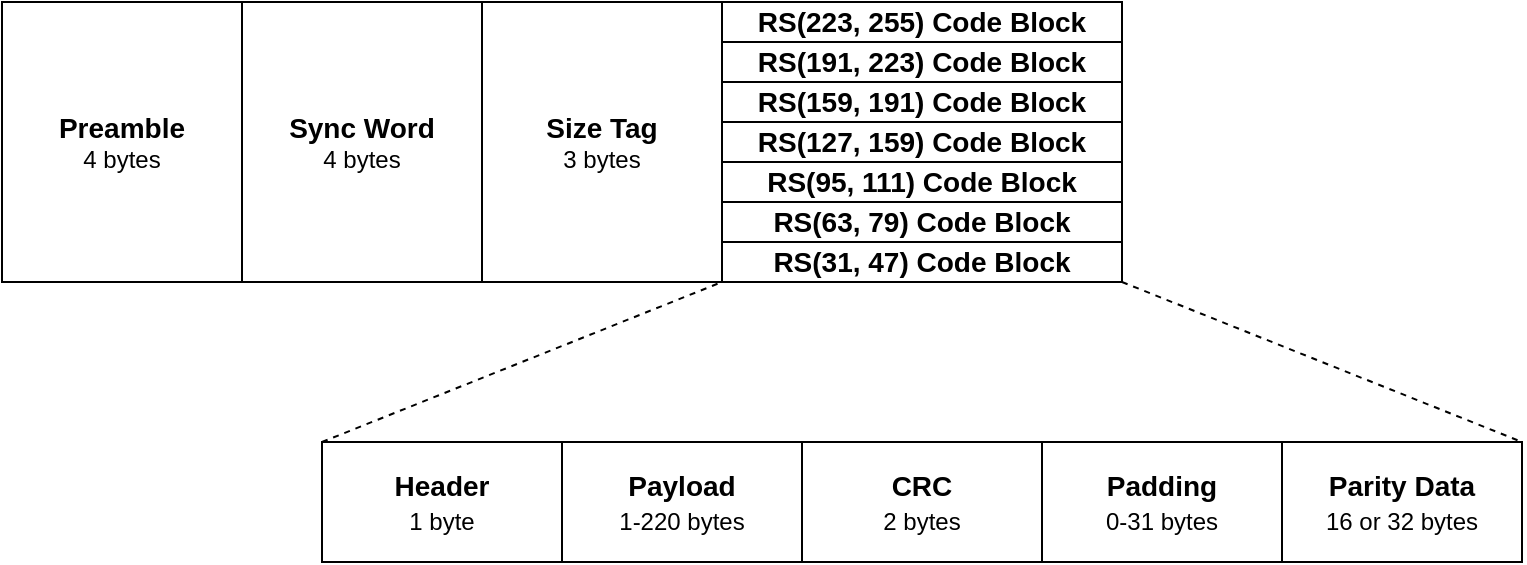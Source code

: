 <mxfile version="16.5.1" type="device"><diagram id="bs-OKLya7J_jca0_5J-U" name="Page-1"><mxGraphModel dx="981" dy="602" grid="1" gridSize="10" guides="1" tooltips="1" connect="1" arrows="1" fold="1" page="1" pageScale="1" pageWidth="4681" pageHeight="3300" math="0" shadow="0"><root><mxCell id="0"/><mxCell id="1" parent="0"/><mxCell id="yYVTwS3xyydeNlUBdMYR-1" value="&lt;b&gt;&lt;font style=&quot;font-size: 14px&quot;&gt;Preamble&lt;/font&gt;&lt;/b&gt;&lt;br&gt;4 bytes" style="rounded=0;whiteSpace=wrap;html=1;" vertex="1" parent="1"><mxGeometry x="240" y="240" width="120" height="140" as="geometry"/></mxCell><mxCell id="yYVTwS3xyydeNlUBdMYR-2" value="&lt;font style=&quot;font-size: 14px&quot;&gt;&lt;b&gt;Sync Word&lt;/b&gt;&lt;/font&gt;&lt;br&gt;4 bytes" style="rounded=0;whiteSpace=wrap;html=1;" vertex="1" parent="1"><mxGeometry x="360" y="240" width="120" height="140" as="geometry"/></mxCell><mxCell id="yYVTwS3xyydeNlUBdMYR-3" value="&lt;font style=&quot;font-size: 14px&quot;&gt;&lt;b&gt;Size Tag&lt;/b&gt;&lt;/font&gt;&lt;br&gt;3 bytes" style="rounded=0;whiteSpace=wrap;html=1;" vertex="1" parent="1"><mxGeometry x="480" y="240" width="120" height="140" as="geometry"/></mxCell><mxCell id="yYVTwS3xyydeNlUBdMYR-5" value="RS(223, 255) Code Block" style="rounded=0;whiteSpace=wrap;html=1;fontSize=14;fontStyle=1" vertex="1" parent="1"><mxGeometry x="600" y="240" width="200" height="20" as="geometry"/></mxCell><mxCell id="yYVTwS3xyydeNlUBdMYR-6" value="RS(191, 223) Code Block" style="rounded=0;whiteSpace=wrap;html=1;fontSize=14;fontStyle=1" vertex="1" parent="1"><mxGeometry x="600" y="260" width="200" height="20" as="geometry"/></mxCell><mxCell id="yYVTwS3xyydeNlUBdMYR-7" value="RS(159, 191) Code Block" style="rounded=0;whiteSpace=wrap;html=1;fontSize=14;fontStyle=1" vertex="1" parent="1"><mxGeometry x="600" y="280" width="200" height="20" as="geometry"/></mxCell><mxCell id="yYVTwS3xyydeNlUBdMYR-8" value="RS(127, 159) Code Block" style="rounded=0;whiteSpace=wrap;html=1;fontSize=14;fontStyle=1" vertex="1" parent="1"><mxGeometry x="600" y="300" width="200" height="20" as="geometry"/></mxCell><mxCell id="yYVTwS3xyydeNlUBdMYR-9" value="RS(95, 111) Code Block" style="rounded=0;whiteSpace=wrap;html=1;fontSize=14;fontStyle=1" vertex="1" parent="1"><mxGeometry x="600" y="320" width="200" height="20" as="geometry"/></mxCell><mxCell id="yYVTwS3xyydeNlUBdMYR-10" value="RS(63, 79) Code Block" style="rounded=0;whiteSpace=wrap;html=1;fontSize=14;fontStyle=1" vertex="1" parent="1"><mxGeometry x="600" y="340" width="200" height="20" as="geometry"/></mxCell><mxCell id="yYVTwS3xyydeNlUBdMYR-11" value="RS(31, 47) Code Block" style="rounded=0;whiteSpace=wrap;html=1;fontSize=14;fontStyle=1" vertex="1" parent="1"><mxGeometry x="600" y="360" width="200" height="20" as="geometry"/></mxCell><mxCell id="yYVTwS3xyydeNlUBdMYR-12" value="&lt;b&gt;Header&lt;/b&gt;&lt;br&gt;&lt;font style=&quot;font-size: 12px&quot;&gt;1 byte&lt;/font&gt;" style="rounded=0;whiteSpace=wrap;html=1;fontSize=14;" vertex="1" parent="1"><mxGeometry x="400" y="460" width="120" height="60" as="geometry"/></mxCell><mxCell id="yYVTwS3xyydeNlUBdMYR-13" value="&lt;b&gt;Payload&lt;/b&gt;&lt;br&gt;&lt;span style=&quot;font-size: 12px&quot;&gt;1-220 bytes&lt;/span&gt;" style="rounded=0;whiteSpace=wrap;html=1;fontSize=14;" vertex="1" parent="1"><mxGeometry x="520" y="460" width="120" height="60" as="geometry"/></mxCell><mxCell id="yYVTwS3xyydeNlUBdMYR-14" value="&lt;b&gt;CRC&lt;/b&gt;&lt;br&gt;&lt;span style=&quot;font-size: 12px&quot;&gt;2 bytes&lt;/span&gt;" style="rounded=0;whiteSpace=wrap;html=1;fontSize=14;" vertex="1" parent="1"><mxGeometry x="640" y="460" width="120" height="60" as="geometry"/></mxCell><mxCell id="yYVTwS3xyydeNlUBdMYR-15" value="&lt;b&gt;Padding&lt;/b&gt;&lt;br&gt;&lt;span style=&quot;font-size: 12px&quot;&gt;0-31 bytes&lt;/span&gt;" style="rounded=0;whiteSpace=wrap;html=1;fontSize=14;" vertex="1" parent="1"><mxGeometry x="760" y="460" width="120" height="60" as="geometry"/></mxCell><mxCell id="yYVTwS3xyydeNlUBdMYR-16" value="&lt;b&gt;Parity Data&lt;/b&gt;&lt;br&gt;&lt;span style=&quot;font-size: 12px&quot;&gt;16 or 32 bytes&lt;/span&gt;" style="rounded=0;whiteSpace=wrap;html=1;fontSize=14;" vertex="1" parent="1"><mxGeometry x="880" y="460" width="120" height="60" as="geometry"/></mxCell><mxCell id="yYVTwS3xyydeNlUBdMYR-17" value="" style="endArrow=none;dashed=1;html=1;rounded=0;fontSize=12;entryX=0;entryY=1;entryDx=0;entryDy=0;exitX=0;exitY=0;exitDx=0;exitDy=0;" edge="1" parent="1" source="yYVTwS3xyydeNlUBdMYR-12" target="yYVTwS3xyydeNlUBdMYR-11"><mxGeometry width="50" height="50" relative="1" as="geometry"><mxPoint x="290" y="510" as="sourcePoint"/><mxPoint x="340" y="460" as="targetPoint"/></mxGeometry></mxCell><mxCell id="yYVTwS3xyydeNlUBdMYR-18" value="" style="endArrow=none;dashed=1;html=1;rounded=0;fontSize=12;exitX=1;exitY=1;exitDx=0;exitDy=0;entryX=1;entryY=0;entryDx=0;entryDy=0;" edge="1" parent="1" source="yYVTwS3xyydeNlUBdMYR-11" target="yYVTwS3xyydeNlUBdMYR-16"><mxGeometry width="50" height="50" relative="1" as="geometry"><mxPoint x="970" y="340" as="sourcePoint"/><mxPoint x="1020" y="290" as="targetPoint"/></mxGeometry></mxCell></root></mxGraphModel></diagram></mxfile>